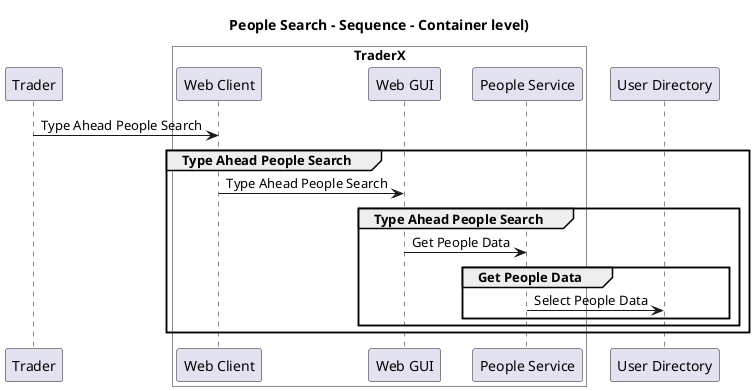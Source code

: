 @startuml

title People Search - Sequence - Container level)

participant "Trader" as TraderX.Actors.Trader

box "TraderX" #White
    participant "Web Client" as TraderX.SoftwareSystems.TraderX.Containers.WebClient
    participant "Web GUI" as TraderX.SoftwareSystems.TraderX.Containers.WebGUI
    participant "People Service" as TraderX.SoftwareSystems.TraderX.Containers.PeopleService
end box

participant "User Directory" as TraderX.SoftwareSystems.UserDirectory

TraderX.Actors.Trader -> TraderX.SoftwareSystems.TraderX.Containers.WebClient : Type Ahead People Search
group Type Ahead People Search
TraderX.SoftwareSystems.TraderX.Containers.WebClient -> TraderX.SoftwareSystems.TraderX.Containers.WebGUI : Type Ahead People Search
group Type Ahead People Search
TraderX.SoftwareSystems.TraderX.Containers.WebGUI -> TraderX.SoftwareSystems.TraderX.Containers.PeopleService : Get People Data
group Get People Data
TraderX.SoftwareSystems.TraderX.Containers.PeopleService -> TraderX.SoftwareSystems.UserDirectory : Select People Data
end
end
end


@enduml
